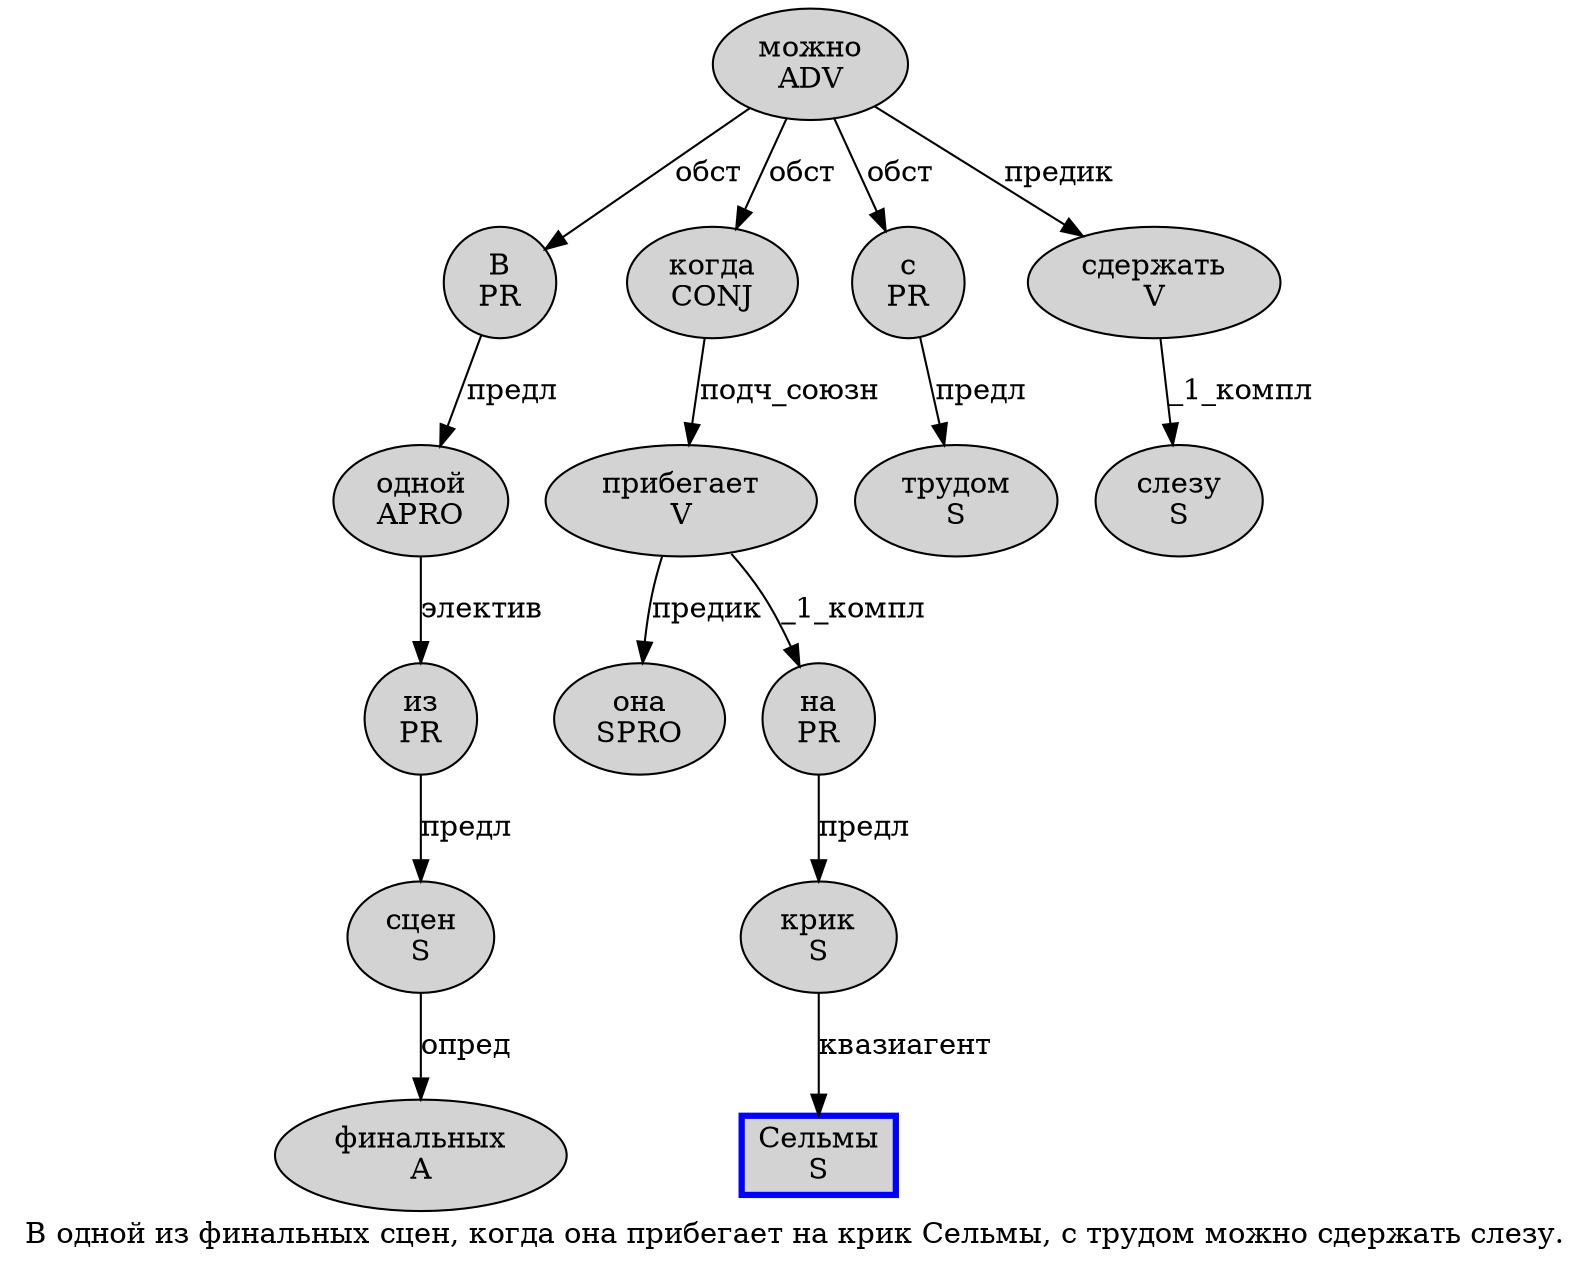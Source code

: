 digraph SENTENCE_1270 {
	graph [label="В одной из финальных сцен, когда она прибегает на крик Сельмы, с трудом можно сдержать слезу."]
	node [style=filled]
		0 [label="В
PR" color="" fillcolor=lightgray penwidth=1 shape=ellipse]
		1 [label="одной
APRO" color="" fillcolor=lightgray penwidth=1 shape=ellipse]
		2 [label="из
PR" color="" fillcolor=lightgray penwidth=1 shape=ellipse]
		3 [label="финальных
A" color="" fillcolor=lightgray penwidth=1 shape=ellipse]
		4 [label="сцен
S" color="" fillcolor=lightgray penwidth=1 shape=ellipse]
		6 [label="когда
CONJ" color="" fillcolor=lightgray penwidth=1 shape=ellipse]
		7 [label="она
SPRO" color="" fillcolor=lightgray penwidth=1 shape=ellipse]
		8 [label="прибегает
V" color="" fillcolor=lightgray penwidth=1 shape=ellipse]
		9 [label="на
PR" color="" fillcolor=lightgray penwidth=1 shape=ellipse]
		10 [label="крик
S" color="" fillcolor=lightgray penwidth=1 shape=ellipse]
		11 [label="Сельмы
S" color=blue fillcolor=lightgray penwidth=3 shape=box]
		13 [label="с
PR" color="" fillcolor=lightgray penwidth=1 shape=ellipse]
		14 [label="трудом
S" color="" fillcolor=lightgray penwidth=1 shape=ellipse]
		15 [label="можно
ADV" color="" fillcolor=lightgray penwidth=1 shape=ellipse]
		16 [label="сдержать
V" color="" fillcolor=lightgray penwidth=1 shape=ellipse]
		17 [label="слезу
S" color="" fillcolor=lightgray penwidth=1 shape=ellipse]
			4 -> 3 [label="опред"]
			13 -> 14 [label="предл"]
			2 -> 4 [label="предл"]
			6 -> 8 [label="подч_союзн"]
			1 -> 2 [label="электив"]
			9 -> 10 [label="предл"]
			16 -> 17 [label="_1_компл"]
			0 -> 1 [label="предл"]
			10 -> 11 [label="квазиагент"]
			15 -> 0 [label="обст"]
			15 -> 6 [label="обст"]
			15 -> 13 [label="обст"]
			15 -> 16 [label="предик"]
			8 -> 7 [label="предик"]
			8 -> 9 [label="_1_компл"]
}